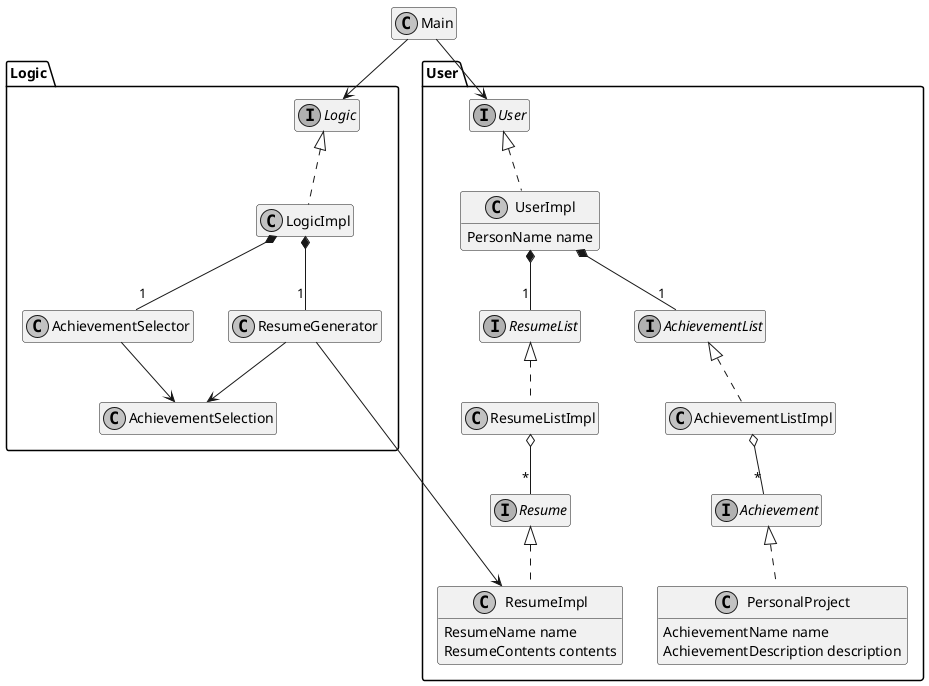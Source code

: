 @startuml

skinparam monochrome true
hide empty members

class Main
Main --> Logic.Logic
Main --> User.User

namespace Logic {

interface Logic
class LogicImpl
Logic <|.. LogicImpl

class ResumeGenerator
class AchievementSelector
LogicImpl *-- "1" ResumeGenerator
LogicImpl *-- "1" AchievementSelector

class AchievementSelection
AchievementSelector --> AchievementSelection

ResumeGenerator --> AchievementSelection
ResumeGenerator --> User.ResumeImpl
}

namespace User {

interface User
class UserImpl {
    PersonName name
}
User <|.. UserImpl
UserImpl *-- "1" AchievementList
UserImpl *-- "1" ResumeList

interface Achievement
class PersonalProject {
    AchievementName name
    AchievementDescription description
}
interface AchievementList
class AchievementListImpl
Achievement <|.. PersonalProject
AchievementList <|.. AchievementListImpl
AchievementListImpl o-- "*" Achievement

interface Resume
class ResumeImpl {
    ResumeName name
    ResumeContents contents
}
interface ResumeList
class ResumeListImpl
Resume <|.. ResumeImpl
ResumeList <|.. ResumeListImpl
ResumeListImpl o-- "*" Resume

}

@enduml